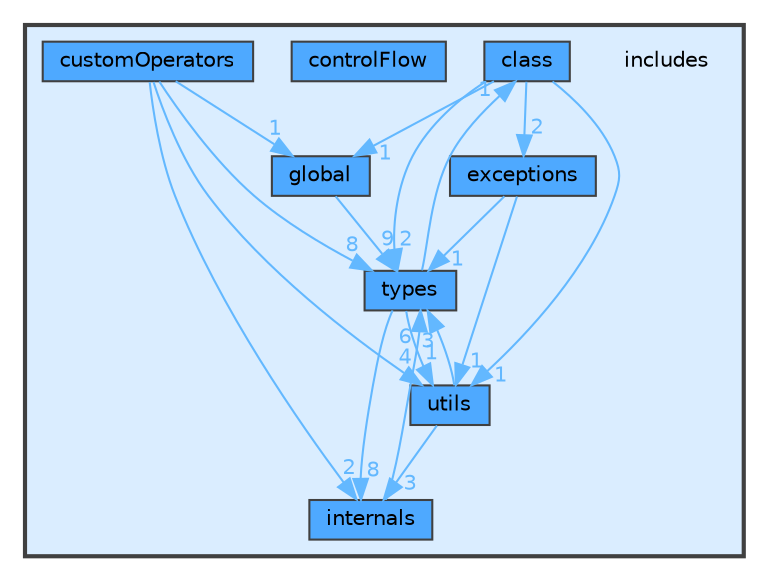 digraph "includes"
{
 // LATEX_PDF_SIZE
  bgcolor="transparent";
  edge [fontname=Helvetica,fontsize=10,labelfontname=Helvetica,labelfontsize=10];
  node [fontname=Helvetica,fontsize=10,shape=box,height=0.2,width=0.4];
  compound=true
  subgraph clusterdir_09e761304027c904456130627fd4dcf5 {
    graph [ bgcolor="#daedff", pencolor="grey25", label="", fontname=Helvetica,fontsize=10 style="filled,bold", URL="dir_09e761304027c904456130627fd4dcf5.html",tooltip=""]
    dir_09e761304027c904456130627fd4dcf5 [shape=plaintext, label="includes"];
  dir_6b079f5d9ee168c5f829c0b23b1fe689 [label="class", fillcolor="#4ea9ff", color="grey25", style="filled", URL="dir_6b079f5d9ee168c5f829c0b23b1fe689.html",tooltip=""];
  dir_8d375deb229b82e698c2fec97bee04dc [label="controlFlow", fillcolor="#4ea9ff", color="grey25", style="filled", URL="dir_8d375deb229b82e698c2fec97bee04dc.html",tooltip=""];
  dir_1c63c3c191506360213175317bb3c1a3 [label="customOperators", fillcolor="#4ea9ff", color="grey25", style="filled", URL="dir_1c63c3c191506360213175317bb3c1a3.html",tooltip=""];
  dir_9d0d0bf2421cb00cd559b1154d8640b0 [label="exceptions", fillcolor="#4ea9ff", color="grey25", style="filled", URL="dir_9d0d0bf2421cb00cd559b1154d8640b0.html",tooltip=""];
  dir_ab3240e1f48e07e7724fe257c5d3746b [label="global", fillcolor="#4ea9ff", color="grey25", style="filled", URL="dir_ab3240e1f48e07e7724fe257c5d3746b.html",tooltip=""];
  dir_a9d9b9bbf15479e3064110165d860e33 [label="internals", fillcolor="#4ea9ff", color="grey25", style="filled", URL="dir_a9d9b9bbf15479e3064110165d860e33.html",tooltip=""];
  dir_00373071588607d1d83d0faa600e52a0 [label="types", fillcolor="#4ea9ff", color="grey25", style="filled", URL="dir_00373071588607d1d83d0faa600e52a0.html",tooltip=""];
  dir_3f8feeb2fa3bd0d1b751b257ed9f12a2 [label="utils", fillcolor="#4ea9ff", color="grey25", style="filled", URL="dir_3f8feeb2fa3bd0d1b751b257ed9f12a2.html",tooltip=""];
  }
  dir_6b079f5d9ee168c5f829c0b23b1fe689->dir_00373071588607d1d83d0faa600e52a0 [headlabel="2", labeldistance=1.5 headhref="dir_000005_000034.html" href="dir_000005_000034.html" color="steelblue1" fontcolor="steelblue1"];
  dir_6b079f5d9ee168c5f829c0b23b1fe689->dir_3f8feeb2fa3bd0d1b751b257ed9f12a2 [headlabel="1", labeldistance=1.5 headhref="dir_000005_000038.html" href="dir_000005_000038.html" color="steelblue1" fontcolor="steelblue1"];
  dir_6b079f5d9ee168c5f829c0b23b1fe689->dir_9d0d0bf2421cb00cd559b1154d8640b0 [headlabel="2", labeldistance=1.5 headhref="dir_000005_000010.html" href="dir_000005_000010.html" color="steelblue1" fontcolor="steelblue1"];
  dir_6b079f5d9ee168c5f829c0b23b1fe689->dir_ab3240e1f48e07e7724fe257c5d3746b [headlabel="1", labeldistance=1.5 headhref="dir_000005_000015.html" href="dir_000005_000015.html" color="steelblue1" fontcolor="steelblue1"];
  dir_1c63c3c191506360213175317bb3c1a3->dir_00373071588607d1d83d0faa600e52a0 [headlabel="8", labeldistance=1.5 headhref="dir_000009_000034.html" href="dir_000009_000034.html" color="steelblue1" fontcolor="steelblue1"];
  dir_1c63c3c191506360213175317bb3c1a3->dir_3f8feeb2fa3bd0d1b751b257ed9f12a2 [headlabel="4", labeldistance=1.5 headhref="dir_000009_000038.html" href="dir_000009_000038.html" color="steelblue1" fontcolor="steelblue1"];
  dir_1c63c3c191506360213175317bb3c1a3->dir_a9d9b9bbf15479e3064110165d860e33 [headlabel="2", labeldistance=1.5 headhref="dir_000009_000018.html" href="dir_000009_000018.html" color="steelblue1" fontcolor="steelblue1"];
  dir_1c63c3c191506360213175317bb3c1a3->dir_ab3240e1f48e07e7724fe257c5d3746b [headlabel="1", labeldistance=1.5 headhref="dir_000009_000015.html" href="dir_000009_000015.html" color="steelblue1" fontcolor="steelblue1"];
  dir_9d0d0bf2421cb00cd559b1154d8640b0->dir_00373071588607d1d83d0faa600e52a0 [headlabel="1", labeldistance=1.5 headhref="dir_000010_000034.html" href="dir_000010_000034.html" color="steelblue1" fontcolor="steelblue1"];
  dir_9d0d0bf2421cb00cd559b1154d8640b0->dir_3f8feeb2fa3bd0d1b751b257ed9f12a2 [headlabel="1", labeldistance=1.5 headhref="dir_000010_000038.html" href="dir_000010_000038.html" color="steelblue1" fontcolor="steelblue1"];
  dir_ab3240e1f48e07e7724fe257c5d3746b->dir_00373071588607d1d83d0faa600e52a0 [headlabel="9", labeldistance=1.5 headhref="dir_000015_000034.html" href="dir_000015_000034.html" color="steelblue1" fontcolor="steelblue1"];
  dir_a9d9b9bbf15479e3064110165d860e33->dir_00373071588607d1d83d0faa600e52a0 [headlabel="6", labeldistance=1.5 headhref="dir_000018_000034.html" href="dir_000018_000034.html" color="steelblue1" fontcolor="steelblue1"];
  dir_00373071588607d1d83d0faa600e52a0->dir_3f8feeb2fa3bd0d1b751b257ed9f12a2 [headlabel="1", labeldistance=1.5 headhref="dir_000034_000038.html" href="dir_000034_000038.html" color="steelblue1" fontcolor="steelblue1"];
  dir_00373071588607d1d83d0faa600e52a0->dir_6b079f5d9ee168c5f829c0b23b1fe689 [headlabel="1", labeldistance=1.5 headhref="dir_000034_000005.html" href="dir_000034_000005.html" color="steelblue1" fontcolor="steelblue1"];
  dir_00373071588607d1d83d0faa600e52a0->dir_a9d9b9bbf15479e3064110165d860e33 [headlabel="8", labeldistance=1.5 headhref="dir_000034_000018.html" href="dir_000034_000018.html" color="steelblue1" fontcolor="steelblue1"];
  dir_3f8feeb2fa3bd0d1b751b257ed9f12a2->dir_00373071588607d1d83d0faa600e52a0 [headlabel="3", labeldistance=1.5 headhref="dir_000038_000034.html" href="dir_000038_000034.html" color="steelblue1" fontcolor="steelblue1"];
  dir_3f8feeb2fa3bd0d1b751b257ed9f12a2->dir_a9d9b9bbf15479e3064110165d860e33 [headlabel="3", labeldistance=1.5 headhref="dir_000038_000018.html" href="dir_000038_000018.html" color="steelblue1" fontcolor="steelblue1"];
}
